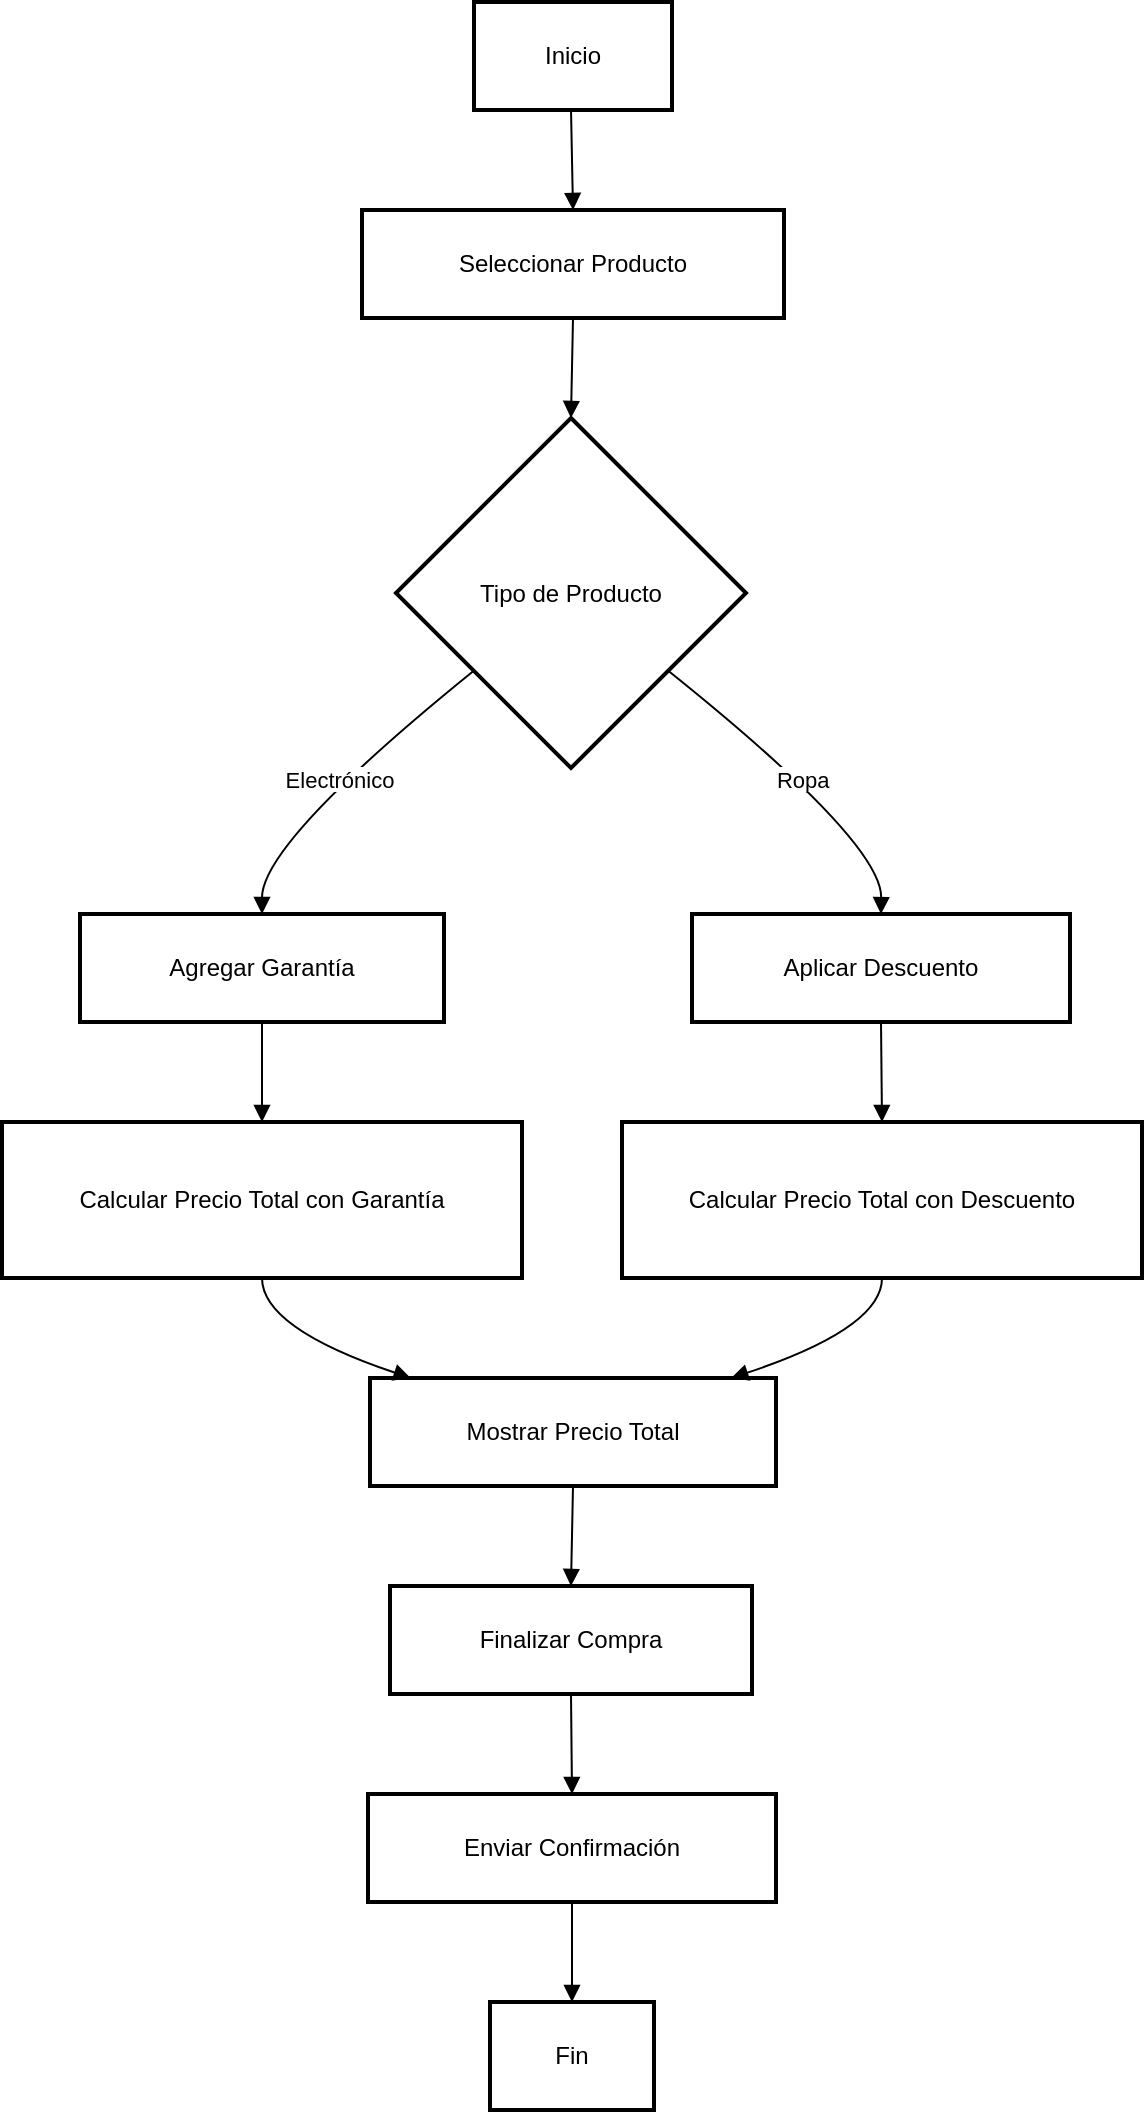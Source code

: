 <mxfile version="27.0.5">
  <diagram name="Página-1" id="GDFpWG3flyGWcz3weSdD">
    <mxGraphModel dx="1240" dy="580" grid="1" gridSize="10" guides="1" tooltips="1" connect="1" arrows="1" fold="1" page="1" pageScale="1" pageWidth="827" pageHeight="1169" math="0" shadow="0">
      <root>
        <mxCell id="0" />
        <mxCell id="1" parent="0" />
        <mxCell id="2" value="Inicio" style="whiteSpace=wrap;strokeWidth=2;" parent="1" vertex="1">
          <mxGeometry x="244" y="8" width="99" height="54" as="geometry" />
        </mxCell>
        <mxCell id="3" value="Seleccionar Producto" style="whiteSpace=wrap;strokeWidth=2;" parent="1" vertex="1">
          <mxGeometry x="188" y="112" width="211" height="54" as="geometry" />
        </mxCell>
        <mxCell id="4" value="Tipo de Producto" style="rhombus;strokeWidth=2;whiteSpace=wrap;" parent="1" vertex="1">
          <mxGeometry x="205" y="216" width="175" height="175" as="geometry" />
        </mxCell>
        <mxCell id="5" value="Agregar Garantía" style="whiteSpace=wrap;strokeWidth=2;" parent="1" vertex="1">
          <mxGeometry x="47" y="464" width="182" height="54" as="geometry" />
        </mxCell>
        <mxCell id="6" value="Aplicar Descuento" style="whiteSpace=wrap;strokeWidth=2;" parent="1" vertex="1">
          <mxGeometry x="353" y="464" width="189" height="54" as="geometry" />
        </mxCell>
        <mxCell id="7" value="Calcular Precio Total con Garantía" style="whiteSpace=wrap;strokeWidth=2;" parent="1" vertex="1">
          <mxGeometry x="8" y="568" width="260" height="78" as="geometry" />
        </mxCell>
        <mxCell id="8" value="Calcular Precio Total con Descuento" style="whiteSpace=wrap;strokeWidth=2;" parent="1" vertex="1">
          <mxGeometry x="318" y="568" width="260" height="78" as="geometry" />
        </mxCell>
        <mxCell id="9" value="Mostrar Precio Total" style="whiteSpace=wrap;strokeWidth=2;" parent="1" vertex="1">
          <mxGeometry x="192" y="696" width="203" height="54" as="geometry" />
        </mxCell>
        <mxCell id="10" value="Finalizar Compra" style="whiteSpace=wrap;strokeWidth=2;" parent="1" vertex="1">
          <mxGeometry x="202" y="800" width="181" height="54" as="geometry" />
        </mxCell>
        <mxCell id="11" value="Enviar Confirmación" style="whiteSpace=wrap;strokeWidth=2;" parent="1" vertex="1">
          <mxGeometry x="191" y="904" width="204" height="54" as="geometry" />
        </mxCell>
        <mxCell id="12" value="Fin" style="whiteSpace=wrap;strokeWidth=2;" parent="1" vertex="1">
          <mxGeometry x="252" y="1008" width="82" height="54" as="geometry" />
        </mxCell>
        <mxCell id="13" value="" style="curved=1;startArrow=none;endArrow=block;exitX=0.49;exitY=1;entryX=0.5;entryY=0;" parent="1" source="2" target="3" edge="1">
          <mxGeometry relative="1" as="geometry">
            <Array as="points" />
          </mxGeometry>
        </mxCell>
        <mxCell id="14" value="" style="curved=1;startArrow=none;endArrow=block;exitX=0.5;exitY=1;entryX=0.5;entryY=0;" parent="1" source="3" target="4" edge="1">
          <mxGeometry relative="1" as="geometry">
            <Array as="points" />
          </mxGeometry>
        </mxCell>
        <mxCell id="15" value="Electrónico" style="curved=1;startArrow=none;endArrow=block;exitX=0;exitY=0.9;entryX=0.5;entryY=0;" parent="1" source="4" target="5" edge="1">
          <mxGeometry relative="1" as="geometry">
            <Array as="points">
              <mxPoint x="138" y="428" />
            </Array>
          </mxGeometry>
        </mxCell>
        <mxCell id="16" value="Ropa" style="curved=1;startArrow=none;endArrow=block;exitX=1;exitY=0.9;entryX=0.5;entryY=0;" parent="1" source="4" target="6" edge="1">
          <mxGeometry relative="1" as="geometry">
            <Array as="points">
              <mxPoint x="448" y="428" />
            </Array>
          </mxGeometry>
        </mxCell>
        <mxCell id="17" value="" style="curved=1;startArrow=none;endArrow=block;exitX=0.5;exitY=1;entryX=0.5;entryY=0;" parent="1" source="5" target="7" edge="1">
          <mxGeometry relative="1" as="geometry">
            <Array as="points" />
          </mxGeometry>
        </mxCell>
        <mxCell id="18" value="" style="curved=1;startArrow=none;endArrow=block;exitX=0.5;exitY=1;entryX=0.5;entryY=0;" parent="1" source="6" target="8" edge="1">
          <mxGeometry relative="1" as="geometry">
            <Array as="points" />
          </mxGeometry>
        </mxCell>
        <mxCell id="19" value="" style="curved=1;startArrow=none;endArrow=block;exitX=0.5;exitY=1;entryX=0.1;entryY=0;" parent="1" source="7" target="9" edge="1">
          <mxGeometry relative="1" as="geometry">
            <Array as="points">
              <mxPoint x="138" y="671" />
            </Array>
          </mxGeometry>
        </mxCell>
        <mxCell id="20" value="" style="curved=1;startArrow=none;endArrow=block;exitX=0.5;exitY=1;entryX=0.89;entryY=0;" parent="1" source="8" target="9" edge="1">
          <mxGeometry relative="1" as="geometry">
            <Array as="points">
              <mxPoint x="448" y="671" />
            </Array>
          </mxGeometry>
        </mxCell>
        <mxCell id="21" value="" style="curved=1;startArrow=none;endArrow=block;exitX=0.5;exitY=1;entryX=0.5;entryY=0;" parent="1" source="9" target="10" edge="1">
          <mxGeometry relative="1" as="geometry">
            <Array as="points" />
          </mxGeometry>
        </mxCell>
        <mxCell id="22" value="" style="curved=1;startArrow=none;endArrow=block;exitX=0.5;exitY=1;entryX=0.5;entryY=0;" parent="1" source="10" target="11" edge="1">
          <mxGeometry relative="1" as="geometry">
            <Array as="points" />
          </mxGeometry>
        </mxCell>
        <mxCell id="23" value="" style="curved=1;startArrow=none;endArrow=block;exitX=0.5;exitY=1;entryX=0.5;entryY=0;" parent="1" source="11" target="12" edge="1">
          <mxGeometry relative="1" as="geometry">
            <Array as="points" />
          </mxGeometry>
        </mxCell>
      </root>
    </mxGraphModel>
  </diagram>
</mxfile>
